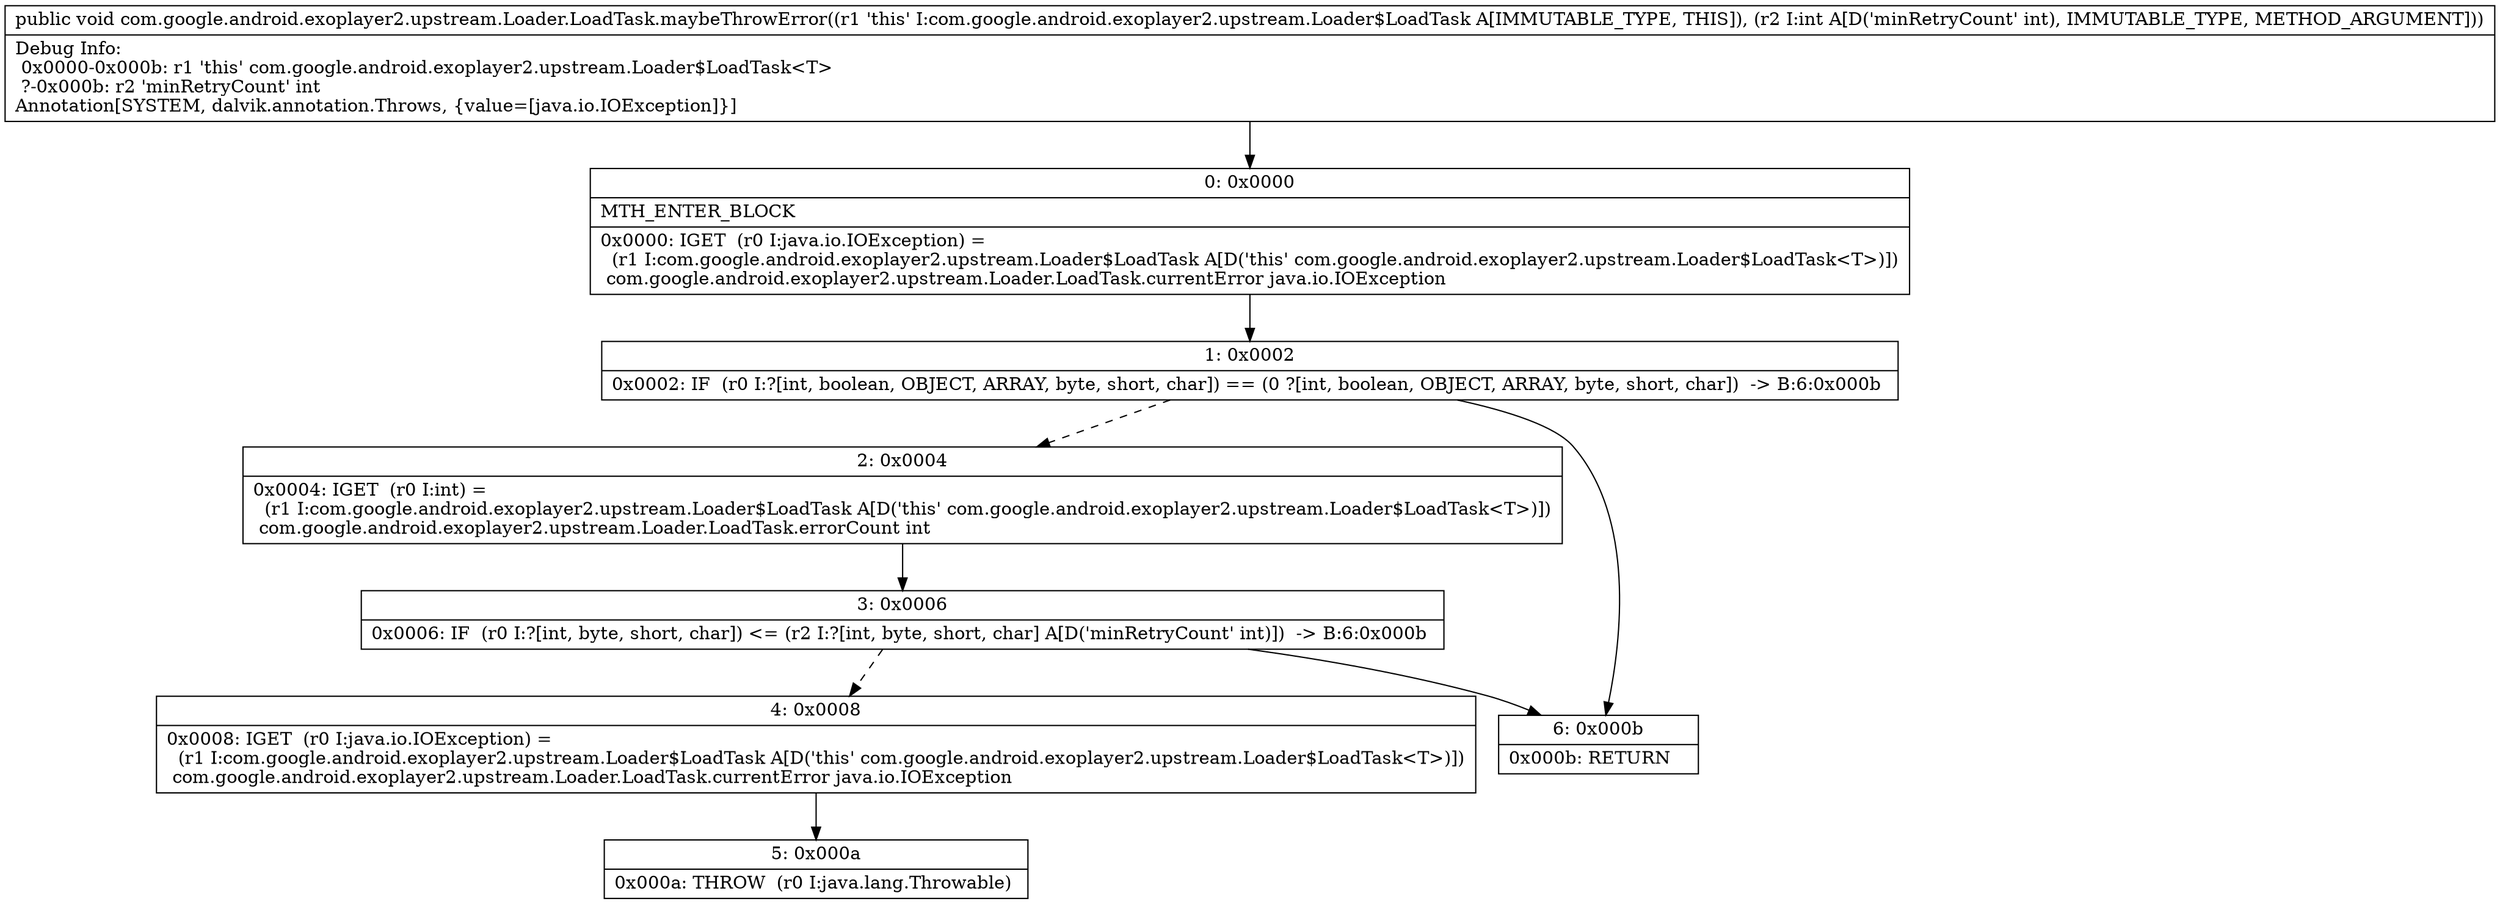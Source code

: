 digraph "CFG forcom.google.android.exoplayer2.upstream.Loader.LoadTask.maybeThrowError(I)V" {
Node_0 [shape=record,label="{0\:\ 0x0000|MTH_ENTER_BLOCK\l|0x0000: IGET  (r0 I:java.io.IOException) = \l  (r1 I:com.google.android.exoplayer2.upstream.Loader$LoadTask A[D('this' com.google.android.exoplayer2.upstream.Loader$LoadTask\<T\>)])\l com.google.android.exoplayer2.upstream.Loader.LoadTask.currentError java.io.IOException \l}"];
Node_1 [shape=record,label="{1\:\ 0x0002|0x0002: IF  (r0 I:?[int, boolean, OBJECT, ARRAY, byte, short, char]) == (0 ?[int, boolean, OBJECT, ARRAY, byte, short, char])  \-\> B:6:0x000b \l}"];
Node_2 [shape=record,label="{2\:\ 0x0004|0x0004: IGET  (r0 I:int) = \l  (r1 I:com.google.android.exoplayer2.upstream.Loader$LoadTask A[D('this' com.google.android.exoplayer2.upstream.Loader$LoadTask\<T\>)])\l com.google.android.exoplayer2.upstream.Loader.LoadTask.errorCount int \l}"];
Node_3 [shape=record,label="{3\:\ 0x0006|0x0006: IF  (r0 I:?[int, byte, short, char]) \<= (r2 I:?[int, byte, short, char] A[D('minRetryCount' int)])  \-\> B:6:0x000b \l}"];
Node_4 [shape=record,label="{4\:\ 0x0008|0x0008: IGET  (r0 I:java.io.IOException) = \l  (r1 I:com.google.android.exoplayer2.upstream.Loader$LoadTask A[D('this' com.google.android.exoplayer2.upstream.Loader$LoadTask\<T\>)])\l com.google.android.exoplayer2.upstream.Loader.LoadTask.currentError java.io.IOException \l}"];
Node_5 [shape=record,label="{5\:\ 0x000a|0x000a: THROW  (r0 I:java.lang.Throwable) \l}"];
Node_6 [shape=record,label="{6\:\ 0x000b|0x000b: RETURN   \l}"];
MethodNode[shape=record,label="{public void com.google.android.exoplayer2.upstream.Loader.LoadTask.maybeThrowError((r1 'this' I:com.google.android.exoplayer2.upstream.Loader$LoadTask A[IMMUTABLE_TYPE, THIS]), (r2 I:int A[D('minRetryCount' int), IMMUTABLE_TYPE, METHOD_ARGUMENT]))  | Debug Info:\l  0x0000\-0x000b: r1 'this' com.google.android.exoplayer2.upstream.Loader$LoadTask\<T\>\l  ?\-0x000b: r2 'minRetryCount' int\lAnnotation[SYSTEM, dalvik.annotation.Throws, \{value=[java.io.IOException]\}]\l}"];
MethodNode -> Node_0;
Node_0 -> Node_1;
Node_1 -> Node_2[style=dashed];
Node_1 -> Node_6;
Node_2 -> Node_3;
Node_3 -> Node_4[style=dashed];
Node_3 -> Node_6;
Node_4 -> Node_5;
}

